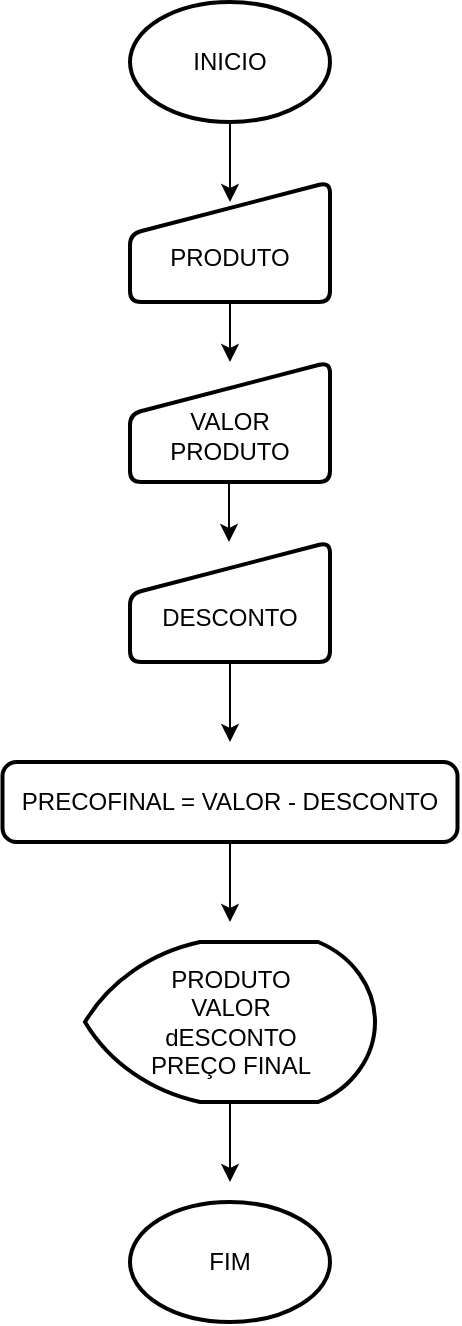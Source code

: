 <mxfile version="25.0.3">
  <diagram name="Page-1" id="8SF7AmVfPnZgK1DPo9Rx">
    <mxGraphModel dx="1050" dy="557" grid="1" gridSize="10" guides="1" tooltips="1" connect="1" arrows="1" fold="1" page="1" pageScale="1" pageWidth="827" pageHeight="1169" math="0" shadow="0">
      <root>
        <mxCell id="0" />
        <mxCell id="1" parent="0" />
        <mxCell id="QJHj62WzzWWfUiGaTKrN-16" value="" style="edgeStyle=orthogonalEdgeStyle;rounded=0;orthogonalLoop=1;jettySize=auto;html=1;" edge="1" parent="1" source="QJHj62WzzWWfUiGaTKrN-1">
          <mxGeometry relative="1" as="geometry">
            <mxPoint x="400" y="110" as="targetPoint" />
          </mxGeometry>
        </mxCell>
        <mxCell id="QJHj62WzzWWfUiGaTKrN-1" value="INICIO" style="strokeWidth=2;html=1;shape=mxgraph.flowchart.start_1;whiteSpace=wrap;" vertex="1" parent="1">
          <mxGeometry x="350" y="10" width="100" height="60" as="geometry" />
        </mxCell>
        <mxCell id="QJHj62WzzWWfUiGaTKrN-43" value="" style="edgeStyle=orthogonalEdgeStyle;rounded=0;orthogonalLoop=1;jettySize=auto;html=1;" edge="1" parent="1" source="QJHj62WzzWWfUiGaTKrN-2" target="QJHj62WzzWWfUiGaTKrN-5">
          <mxGeometry relative="1" as="geometry" />
        </mxCell>
        <mxCell id="QJHj62WzzWWfUiGaTKrN-2" value="&lt;div&gt;&lt;br&gt;&lt;/div&gt;PRODUTO" style="html=1;strokeWidth=2;shape=manualInput;whiteSpace=wrap;rounded=1;size=26;arcSize=11;" vertex="1" parent="1">
          <mxGeometry x="350" y="100" width="100" height="60" as="geometry" />
        </mxCell>
        <mxCell id="QJHj62WzzWWfUiGaTKrN-5" value="&lt;div&gt;&lt;br&gt;&lt;/div&gt;VALOR PRODUTO" style="html=1;strokeWidth=2;shape=manualInput;whiteSpace=wrap;rounded=1;size=26;arcSize=11;" vertex="1" parent="1">
          <mxGeometry x="350" y="190" width="100" height="60" as="geometry" />
        </mxCell>
        <mxCell id="QJHj62WzzWWfUiGaTKrN-27" value="" style="edgeStyle=orthogonalEdgeStyle;rounded=0;orthogonalLoop=1;jettySize=auto;html=1;" edge="1" parent="1">
          <mxGeometry relative="1" as="geometry">
            <mxPoint x="399.5" y="250" as="sourcePoint" />
            <mxPoint x="399.5" y="280" as="targetPoint" />
          </mxGeometry>
        </mxCell>
        <mxCell id="QJHj62WzzWWfUiGaTKrN-41" value="" style="edgeStyle=orthogonalEdgeStyle;rounded=0;orthogonalLoop=1;jettySize=auto;html=1;" edge="1" parent="1" source="QJHj62WzzWWfUiGaTKrN-3">
          <mxGeometry relative="1" as="geometry">
            <mxPoint x="400" y="380" as="targetPoint" />
          </mxGeometry>
        </mxCell>
        <mxCell id="QJHj62WzzWWfUiGaTKrN-3" value="&lt;div&gt;&lt;br&gt;&lt;/div&gt;DESCONTO" style="html=1;strokeWidth=2;shape=manualInput;whiteSpace=wrap;rounded=1;size=26;arcSize=11;" vertex="1" parent="1">
          <mxGeometry x="350" y="280" width="100" height="60" as="geometry" />
        </mxCell>
        <mxCell id="QJHj62WzzWWfUiGaTKrN-32" value="FIM" style="strokeWidth=2;html=1;shape=mxgraph.flowchart.start_1;whiteSpace=wrap;" vertex="1" parent="1">
          <mxGeometry x="350" y="610" width="100" height="60" as="geometry" />
        </mxCell>
        <mxCell id="QJHj62WzzWWfUiGaTKrN-40" value="" style="edgeStyle=orthogonalEdgeStyle;rounded=0;orthogonalLoop=1;jettySize=auto;html=1;" edge="1" parent="1" source="QJHj62WzzWWfUiGaTKrN-33">
          <mxGeometry relative="1" as="geometry">
            <mxPoint x="400" y="600" as="targetPoint" />
          </mxGeometry>
        </mxCell>
        <mxCell id="QJHj62WzzWWfUiGaTKrN-33" value="PRODUTO&lt;br&gt;VALOR&lt;br&gt;dESCONTO&lt;br&gt;PREÇO FINAL" style="strokeWidth=2;html=1;shape=mxgraph.flowchart.display;whiteSpace=wrap;" vertex="1" parent="1">
          <mxGeometry x="327.5" y="480" width="145" height="80" as="geometry" />
        </mxCell>
        <mxCell id="QJHj62WzzWWfUiGaTKrN-38" value="" style="edgeStyle=orthogonalEdgeStyle;rounded=0;orthogonalLoop=1;jettySize=auto;html=1;" edge="1" parent="1">
          <mxGeometry relative="1" as="geometry">
            <mxPoint x="400" y="420" as="sourcePoint" />
            <mxPoint x="400" y="470" as="targetPoint" />
          </mxGeometry>
        </mxCell>
        <mxCell id="QJHj62WzzWWfUiGaTKrN-36" value="PRECOFINAL = VALOR - DESCONTO" style="rounded=1;whiteSpace=wrap;html=1;absoluteArcSize=1;arcSize=14;strokeWidth=2;" vertex="1" parent="1">
          <mxGeometry x="286.25" y="390" width="227.5" height="40" as="geometry" />
        </mxCell>
      </root>
    </mxGraphModel>
  </diagram>
</mxfile>
